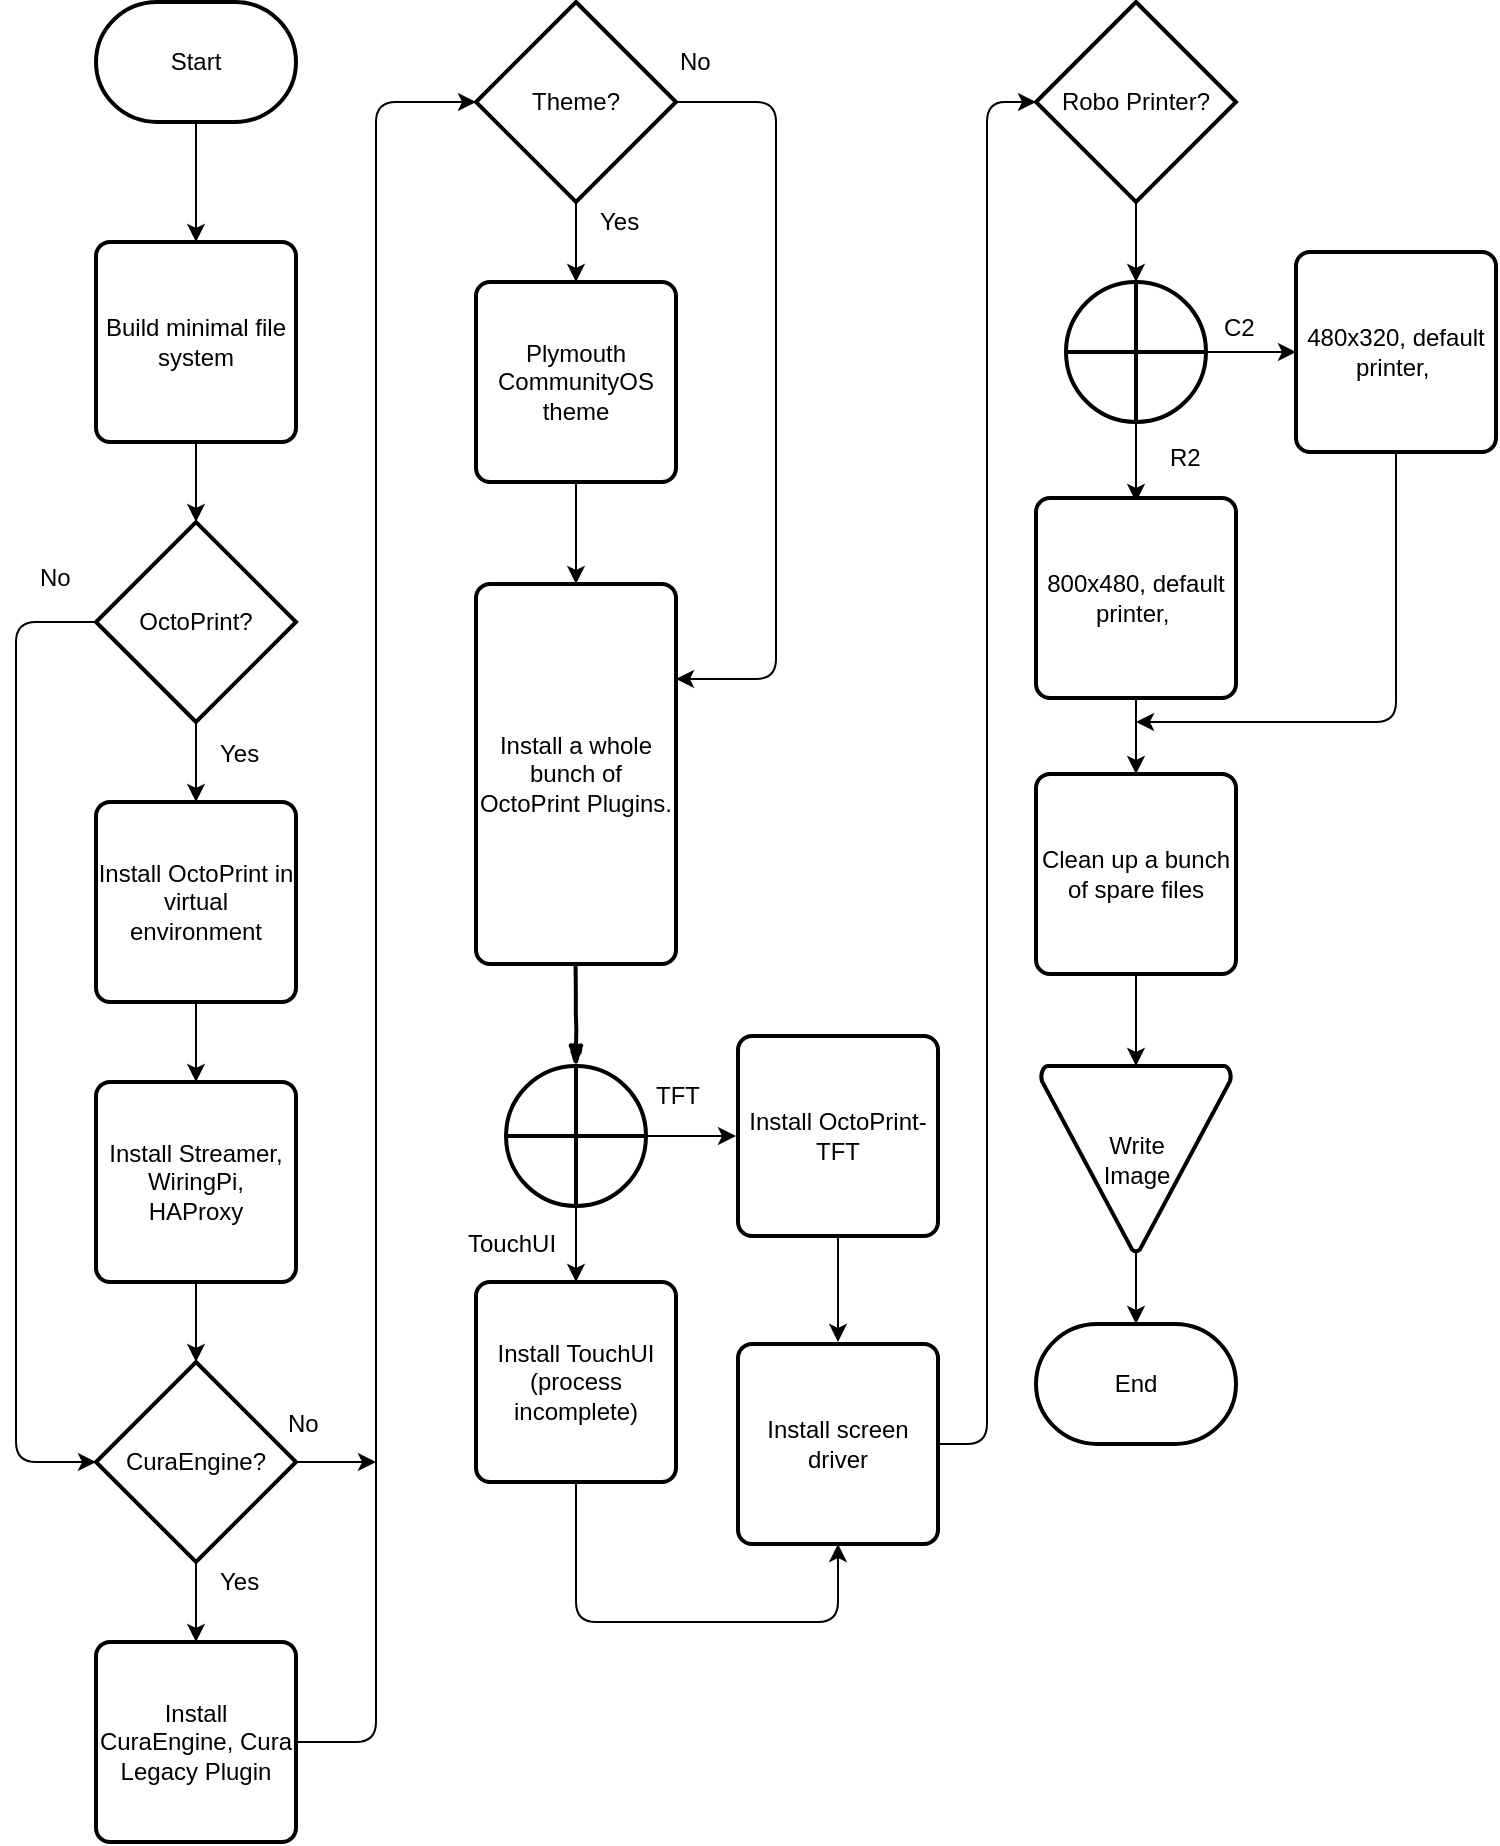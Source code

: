<mxfile type="github" version="10.7.5"><diagram id="B0gb_q2693bp2p9dGdMt" name="Page-1"><mxGraphModel grid="1" dx="765" dy="1819" gridSize="10" guides="1" tooltips="1" connect="1" arrows="1" fold="1" page="1" pageScale="1" pageWidth="850" pageHeight="1100" math="0" shadow="0"><root><mxCell id="0"/><mxCell id="1" parent="0"/><mxCell id="AOT9Lbsy4TjgBsjRvZiQ-1" style="strokeWidth=2;html=1;shape=mxgraph.flowchart.terminator;whiteSpace=wrap;" value="Start" parent="1" vertex="1"><mxGeometry width="100" height="60" as="geometry" y="40" x="120"/></mxCell><mxCell id="AOT9Lbsy4TjgBsjRvZiQ-3" style="strokeWidth=2;html=1;shape=mxgraph.flowchart.decision;whiteSpace=wrap;direction=west;rotation=0;" value="OctoPrint?" parent="1" vertex="1"><mxGeometry width="100" height="100" as="geometry" y="300" x="120"/></mxCell><mxCell id="AOT9Lbsy4TjgBsjRvZiQ-4" style="rounded=1;whiteSpace=wrap;html=1;absoluteArcSize=1;arcSize=14;strokeWidth=2;" value="Build minimal file system" parent="1" vertex="1"><mxGeometry width="100" height="100" as="geometry" y="160" x="120"/></mxCell><mxCell id="AOT9Lbsy4TjgBsjRvZiQ-6" style="endArrow=classic;html=1;exitX=0.5;exitY=1;exitDx=0;exitDy=0;" value="" parent="1" edge="1" source="AOT9Lbsy4TjgBsjRvZiQ-4"><mxGeometry width="50" height="50" as="geometry" relative="1"><mxPoint as="sourcePoint" y="470" x="120"/><mxPoint as="targetPoint" y="300" x="170"/></mxGeometry></mxCell><mxCell id="AOT9Lbsy4TjgBsjRvZiQ-7" style="endArrow=classic;html=1;exitX=0.5;exitY=1;exitDx=0;exitDy=0;exitPerimeter=0;" value="" parent="1" edge="1" source="AOT9Lbsy4TjgBsjRvZiQ-1"><mxGeometry width="50" height="50" as="geometry" relative="1"><mxPoint as="sourcePoint" y="480" x="120"/><mxPoint as="targetPoint" y="160" x="170"/></mxGeometry></mxCell><mxCell id="AOT9Lbsy4TjgBsjRvZiQ-8" target="AOT9Lbsy4TjgBsjRvZiQ-14" style="endArrow=classic;html=1;exitX=1;exitY=0.5;exitDx=0;exitDy=0;exitPerimeter=0;" value="" parent="1" edge="1" source="AOT9Lbsy4TjgBsjRvZiQ-3"><mxGeometry width="50" height="50" as="geometry" relative="1"><mxPoint as="sourcePoint" y="470" x="120"/><mxPoint as="targetPoint" y="610" x="220"/><Array as="points"><mxPoint y="350" x="80"/><mxPoint y="560" x="80"/><mxPoint y="770" x="80"/></Array></mxGeometry></mxCell><mxCell id="AOT9Lbsy4TjgBsjRvZiQ-9" style="endArrow=classic;html=1;exitX=0.5;exitY=0;exitDx=0;exitDy=0;exitPerimeter=0;" value="" parent="1" edge="1" source="AOT9Lbsy4TjgBsjRvZiQ-3"><mxGeometry width="50" height="50" as="geometry" relative="1"><mxPoint as="sourcePoint" y="470" x="120"/><mxPoint as="targetPoint" y="440" x="170"/></mxGeometry></mxCell><mxCell id="AOT9Lbsy4TjgBsjRvZiQ-11" style="rounded=1;whiteSpace=wrap;html=1;absoluteArcSize=1;arcSize=14;strokeWidth=2;" value="Install OctoPrint in virtual environment" parent="1" vertex="1"><mxGeometry width="100" height="100" as="geometry" y="440" x="120"/></mxCell><mxCell id="AOT9Lbsy4TjgBsjRvZiQ-12" style="endArrow=classic;html=1;exitX=0.5;exitY=1;exitDx=0;exitDy=0;" value="" parent="1" edge="1" source="AOT9Lbsy4TjgBsjRvZiQ-11"><mxGeometry width="50" height="50" as="geometry" relative="1"><mxPoint as="sourcePoint" y="690" x="120"/><mxPoint as="targetPoint" y="580" x="170"/></mxGeometry></mxCell><mxCell id="AOT9Lbsy4TjgBsjRvZiQ-13" style="rounded=1;whiteSpace=wrap;html=1;absoluteArcSize=1;arcSize=14;strokeWidth=2;" value="Install Streamer, WiringPi, HAProxy" parent="1" vertex="1"><mxGeometry width="100" height="100" as="geometry" y="580" x="120"/></mxCell><mxCell id="AOT9Lbsy4TjgBsjRvZiQ-14" style="strokeWidth=2;html=1;shape=mxgraph.flowchart.decision;whiteSpace=wrap;" value="CuraEngine?" parent="1" vertex="1"><mxGeometry width="100" height="100" as="geometry" y="720" x="120"/></mxCell><mxCell id="AOT9Lbsy4TjgBsjRvZiQ-15" target="AOT9Lbsy4TjgBsjRvZiQ-14" style="endArrow=classic;html=1;exitX=0.5;exitY=1;exitDx=0;exitDy=0;" value="" parent="1" edge="1" source="AOT9Lbsy4TjgBsjRvZiQ-13"><mxGeometry width="50" height="50" as="geometry" relative="1"><mxPoint as="sourcePoint" y="890" x="120"/><mxPoint as="targetPoint" y="840" x="170"/></mxGeometry></mxCell><mxCell id="AOT9Lbsy4TjgBsjRvZiQ-16" style="endArrow=classic;html=1;exitX=0.5;exitY=1;exitDx=0;exitDy=0;exitPerimeter=0;" value="" parent="1" edge="1" source="AOT9Lbsy4TjgBsjRvZiQ-14"><mxGeometry width="50" height="50" as="geometry" relative="1"><mxPoint as="sourcePoint" y="890" x="70"/><mxPoint as="targetPoint" y="860" x="170"/></mxGeometry></mxCell><mxCell id="AOT9Lbsy4TjgBsjRvZiQ-17" style="rounded=1;whiteSpace=wrap;html=1;absoluteArcSize=1;arcSize=14;strokeWidth=2;" value="Install CuraEngine, Cura Legacy Plugin" parent="1" vertex="1"><mxGeometry width="100" height="100" as="geometry" y="860" x="120"/></mxCell><mxCell id="AOT9Lbsy4TjgBsjRvZiQ-18" style="edgeStyle=elbowEdgeStyle;elbow=horizontal;endArrow=classic;html=1;exitX=1;exitY=0.5;exitDx=0;exitDy=0;" value="" parent="1" edge="1" source="AOT9Lbsy4TjgBsjRvZiQ-17"><mxGeometry width="50" height="50" as="geometry" relative="1"><mxPoint as="sourcePoint" y="1010" x="170"/><mxPoint as="targetPoint" y="90" x="310"/><Array as="points"><mxPoint y="550" x="260"/></Array></mxGeometry></mxCell><mxCell id="AOT9Lbsy4TjgBsjRvZiQ-22" style="text;html=1;resizable=0;points=[];autosize=1;align=left;verticalAlign=top;spacingTop=-4;" value="No&lt;br&gt;" parent="1" vertex="1"><mxGeometry width="30" height="20" as="geometry" y="318" x="90"/></mxCell><mxCell id="AOT9Lbsy4TjgBsjRvZiQ-24" style="text;html=1;resizable=0;points=[];autosize=1;align=left;verticalAlign=top;spacingTop=-4;" value="Yes" parent="1" vertex="1"><mxGeometry width="40" height="20" as="geometry" y="406" x="180"/></mxCell><mxCell id="AOT9Lbsy4TjgBsjRvZiQ-25" style="endArrow=classic;html=1;exitX=1;exitY=0.5;exitDx=0;exitDy=0;exitPerimeter=0;" value="" parent="1" edge="1" source="AOT9Lbsy4TjgBsjRvZiQ-14"><mxGeometry width="50" height="50" as="geometry" relative="1"><mxPoint as="sourcePoint" y="1030" x="70"/><mxPoint as="targetPoint" y="770" x="260"/></mxGeometry></mxCell><mxCell id="AOT9Lbsy4TjgBsjRvZiQ-27" style="text;html=1;resizable=0;points=[];autosize=1;align=left;verticalAlign=top;spacingTop=-4;" value="No&lt;br&gt;" parent="1" vertex="1"><mxGeometry width="30" height="20" as="geometry" y="741" x="214"/></mxCell><mxCell id="AOT9Lbsy4TjgBsjRvZiQ-28" style="text;html=1;resizable=0;points=[];autosize=1;align=left;verticalAlign=top;spacingTop=-4;" value="Yes" parent="1" vertex="1"><mxGeometry width="40" height="20" as="geometry" y="820" x="180"/></mxCell><mxCell id="AOT9Lbsy4TjgBsjRvZiQ-29" style="strokeWidth=2;html=1;shape=mxgraph.flowchart.decision;whiteSpace=wrap;" value="Theme?" parent="1" vertex="1"><mxGeometry width="100" height="100" as="geometry" y="40" x="310"/></mxCell><mxCell id="AOT9Lbsy4TjgBsjRvZiQ-32" target="AOT9Lbsy4TjgBsjRvZiQ-33" style="endArrow=classic;html=1;exitX=0.5;exitY=1;exitDx=0;exitDy=0;exitPerimeter=0;entryX=0.5;entryY=0;entryDx=0;entryDy=0;" value="" parent="1" edge="1" source="AOT9Lbsy4TjgBsjRvZiQ-29"><mxGeometry width="50" height="50" as="geometry" relative="1"><mxPoint as="sourcePoint" y="190" x="335"/><mxPoint as="targetPoint" y="190" x="360"/></mxGeometry></mxCell><mxCell id="AOT9Lbsy4TjgBsjRvZiQ-33" style="rounded=1;whiteSpace=wrap;html=1;absoluteArcSize=1;arcSize=14;strokeWidth=2;" value="Plymouth CommunityOS theme" parent="1" vertex="1"><mxGeometry width="100" height="100" as="geometry" y="180" x="310"/></mxCell><mxCell id="AOT9Lbsy4TjgBsjRvZiQ-34" style="rounded=1;whiteSpace=wrap;html=1;absoluteArcSize=1;arcSize=14;strokeWidth=2;" value="Install a whole bunch of OctoPrint Plugins." parent="1" vertex="1"><mxGeometry width="100" height="190" as="geometry" y="331" x="310"/></mxCell><mxCell id="AOT9Lbsy4TjgBsjRvZiQ-35" target="AOT9Lbsy4TjgBsjRvZiQ-34" style="endArrow=classic;html=1;exitX=0.5;exitY=1;exitDx=0;exitDy=0;" value="" parent="1" edge="1" source="AOT9Lbsy4TjgBsjRvZiQ-33"><mxGeometry width="50" height="50" as="geometry" relative="1"><mxPoint as="sourcePoint" y="1030" x="70"/><mxPoint as="targetPoint" y="980" x="120"/></mxGeometry></mxCell><mxCell id="AOT9Lbsy4TjgBsjRvZiQ-36" target="AOT9Lbsy4TjgBsjRvZiQ-34" style="edgeStyle=segmentEdgeStyle;endArrow=classic;html=1;exitX=1;exitY=0.5;exitDx=0;exitDy=0;exitPerimeter=0;entryX=1;entryY=0.25;entryDx=0;entryDy=0;" value="" parent="1" edge="1" source="AOT9Lbsy4TjgBsjRvZiQ-29"><mxGeometry width="50" height="50" as="geometry" relative="1"><mxPoint as="sourcePoint" y="110" x="410"/><mxPoint as="targetPoint" y="410" x="460"/><Array as="points"><mxPoint y="90" x="460"/><mxPoint y="379" x="460"/></Array></mxGeometry></mxCell><mxCell id="AOT9Lbsy4TjgBsjRvZiQ-41" style="text;html=1;resizable=0;points=[];autosize=1;align=left;verticalAlign=top;spacingTop=-4;" value="No&lt;br&gt;" parent="1" vertex="1"><mxGeometry width="30" height="20" as="geometry" y="60" x="410"/></mxCell><mxCell id="AOT9Lbsy4TjgBsjRvZiQ-42" style="text;html=1;resizable=0;points=[];autosize=1;align=left;verticalAlign=top;spacingTop=-4;" value="Yes&lt;br&gt;" parent="1" vertex="1"><mxGeometry width="40" height="20" as="geometry" y="140" x="370"/></mxCell><mxCell id="AOT9Lbsy4TjgBsjRvZiQ-46" style="verticalLabelPosition=bottom;verticalAlign=top;html=1;strokeWidth=2;shape=mxgraph.flowchart.summing_function;" value="" parent="1" vertex="1"><mxGeometry width="70" height="70" as="geometry" y="572" x="325"/></mxCell><mxCell id="AOT9Lbsy4TjgBsjRvZiQ-47" target="AOT9Lbsy4TjgBsjRvZiQ-46" style="rounded=0;comic=1;strokeWidth=2;endArrow=blockThin;html=1;fontFamily=Comic Sans MS;fontStyle=1;exitX=0.5;exitY=1;exitDx=0;exitDy=0;entryX=0.5;entryY=0;entryDx=0;entryDy=0;entryPerimeter=0;" value="" parent="1" edge="1" source="AOT9Lbsy4TjgBsjRvZiQ-34"><mxGeometry width="50" height="50" as="geometry" relative="1"><mxPoint as="sourcePoint" y="1190" x="140"/><mxPoint as="targetPoint" y="1140" x="190"/></mxGeometry></mxCell><mxCell id="AOT9Lbsy4TjgBsjRvZiQ-48" style="endArrow=classic;html=1;exitX=1;exitY=0.5;exitDx=0;exitDy=0;exitPerimeter=0;" value="" parent="1" edge="1" source="AOT9Lbsy4TjgBsjRvZiQ-46"><mxGeometry width="50" height="50" as="geometry" relative="1"><mxPoint as="sourcePoint" y="600" x="397"/><mxPoint as="targetPoint" y="607" x="440"/></mxGeometry></mxCell><mxCell id="AOT9Lbsy4TjgBsjRvZiQ-49" style="endArrow=classic;html=1;exitX=0.5;exitY=1;exitDx=0;exitDy=0;exitPerimeter=0;" value="" parent="1" edge="1" source="AOT9Lbsy4TjgBsjRvZiQ-46"><mxGeometry width="50" height="50" as="geometry" relative="1"><mxPoint as="sourcePoint" y="1190" x="140"/><mxPoint as="targetPoint" y="680" x="360"/></mxGeometry></mxCell><mxCell id="AOT9Lbsy4TjgBsjRvZiQ-50" style="text;html=1;resizable=0;points=[];autosize=1;align=left;verticalAlign=top;spacingTop=-4;" value="TFT" parent="1" vertex="1"><mxGeometry width="40" height="20" as="geometry" y="577" x="398"/></mxCell><mxCell id="AOT9Lbsy4TjgBsjRvZiQ-51" style="text;html=1;resizable=0;points=[];autosize=1;align=left;verticalAlign=top;spacingTop=-4;" value="TouchUI&lt;br&gt;" parent="1" vertex="1"><mxGeometry width="60" height="20" as="geometry" y="651" x="304"/></mxCell><mxCell id="AOT9Lbsy4TjgBsjRvZiQ-52" style="rounded=1;whiteSpace=wrap;html=1;absoluteArcSize=1;arcSize=14;strokeWidth=2;" value="Install TouchUI (process incomplete)" parent="1" vertex="1"><mxGeometry width="100" height="100" as="geometry" y="680" x="310"/></mxCell><mxCell id="AOT9Lbsy4TjgBsjRvZiQ-53" style="rounded=1;whiteSpace=wrap;html=1;absoluteArcSize=1;arcSize=14;strokeWidth=2;" value="Install OctoPrint-TFT" parent="1" vertex="1"><mxGeometry width="100" height="100" as="geometry" y="557" x="441"/></mxCell><mxCell id="AOT9Lbsy4TjgBsjRvZiQ-54" style="endArrow=classic;html=1;exitX=0.5;exitY=1;exitDx=0;exitDy=0;" value="" parent="1" edge="1" source="AOT9Lbsy4TjgBsjRvZiQ-53"><mxGeometry width="50" height="50" as="geometry" relative="1"><mxPoint as="sourcePoint" y="1190" x="140"/><mxPoint as="targetPoint" y="710" x="491"/></mxGeometry></mxCell><mxCell id="AOT9Lbsy4TjgBsjRvZiQ-55" target="AOT9Lbsy4TjgBsjRvZiQ-56" style="edgeStyle=segmentEdgeStyle;endArrow=classic;html=1;exitX=0.5;exitY=1;exitDx=0;exitDy=0;entryX=0.5;entryY=1;entryDx=0;entryDy=0;" value="" parent="1" edge="1" source="AOT9Lbsy4TjgBsjRvZiQ-52"><mxGeometry width="50" height="50" as="geometry" relative="1"><mxPoint as="sourcePoint" y="860" x="430"/><mxPoint as="targetPoint" y="800" x="500"/><Array as="points"><mxPoint y="850" x="360"/><mxPoint y="850" x="491"/></Array></mxGeometry></mxCell><mxCell id="AOT9Lbsy4TjgBsjRvZiQ-56" style="rounded=1;whiteSpace=wrap;html=1;absoluteArcSize=1;arcSize=14;strokeWidth=2;" value="Install screen driver" parent="1" vertex="1"><mxGeometry width="100" height="100" as="geometry" y="711" x="441"/></mxCell><mxCell id="AOT9Lbsy4TjgBsjRvZiQ-58" style="edgeStyle=elbowEdgeStyle;elbow=horizontal;endArrow=classic;html=1;exitX=1;exitY=0.5;exitDx=0;exitDy=0;" value="" parent="1" edge="1" source="AOT9Lbsy4TjgBsjRvZiQ-56"><mxGeometry width="50" height="50" as="geometry" relative="1"><mxPoint as="sourcePoint" y="780" x="540"/><mxPoint as="targetPoint" y="90" x="590"/></mxGeometry></mxCell><mxCell id="AOT9Lbsy4TjgBsjRvZiQ-61" style="edgeStyle=orthogonalEdgeStyle;rounded=0;orthogonalLoop=1;jettySize=auto;html=1;" value="" parent="1" edge="1" source="AOT9Lbsy4TjgBsjRvZiQ-59"><mxGeometry as="geometry" relative="1"><mxPoint as="targetPoint" y="180" x="640"/></mxGeometry></mxCell><mxCell id="AOT9Lbsy4TjgBsjRvZiQ-59" style="strokeWidth=2;html=1;shape=mxgraph.flowchart.decision;whiteSpace=wrap;" value="Robo Printer?" parent="1" vertex="1"><mxGeometry width="100" height="100" as="geometry" y="40" x="590"/></mxCell><mxCell id="AOT9Lbsy4TjgBsjRvZiQ-62" style="verticalLabelPosition=bottom;verticalAlign=top;html=1;strokeWidth=2;shape=mxgraph.flowchart.summing_function;" value="" parent="1" vertex="1"><mxGeometry width="70" height="70" as="geometry" y="180" x="605"/></mxCell><mxCell id="AOT9Lbsy4TjgBsjRvZiQ-63" style="endArrow=classic;html=1;exitX=0.5;exitY=1;exitDx=0;exitDy=0;exitPerimeter=0;" value="" parent="1" edge="1" source="AOT9Lbsy4TjgBsjRvZiQ-62"><mxGeometry width="50" height="50" as="geometry" relative="1"><mxPoint as="sourcePoint" y="300" x="610"/><mxPoint as="targetPoint" y="290" x="640"/></mxGeometry></mxCell><mxCell id="AOT9Lbsy4TjgBsjRvZiQ-64" style="endArrow=classic;html=1;exitX=1;exitY=0.5;exitDx=0;exitDy=0;exitPerimeter=0;" value="" parent="1" edge="1" source="AOT9Lbsy4TjgBsjRvZiQ-62"><mxGeometry width="50" height="50" as="geometry" relative="1"><mxPoint as="sourcePoint" y="240" x="680"/><mxPoint as="targetPoint" y="215" x="720"/></mxGeometry></mxCell><mxCell id="AOT9Lbsy4TjgBsjRvZiQ-65" style="text;html=1;resizable=0;points=[];autosize=1;align=left;verticalAlign=top;spacingTop=-4;" value="R2&lt;br&gt;" parent="1" vertex="1"><mxGeometry width="30" height="20" as="geometry" y="258" x="655"/></mxCell><mxCell id="AOT9Lbsy4TjgBsjRvZiQ-66" style="text;html=1;resizable=0;points=[];autosize=1;align=left;verticalAlign=top;spacingTop=-4;" value="C2&lt;br&gt;" parent="1" vertex="1"><mxGeometry width="30" height="20" as="geometry" y="193" x="682"/></mxCell><mxCell id="AOT9Lbsy4TjgBsjRvZiQ-72" target="AOT9Lbsy4TjgBsjRvZiQ-71" style="edgeStyle=orthogonalEdgeStyle;rounded=0;orthogonalLoop=1;jettySize=auto;html=1;" value="" parent="1" edge="1" source="AOT9Lbsy4TjgBsjRvZiQ-67"><mxGeometry as="geometry" relative="1"/></mxCell><mxCell id="AOT9Lbsy4TjgBsjRvZiQ-67" style="rounded=1;whiteSpace=wrap;html=1;absoluteArcSize=1;arcSize=14;strokeWidth=2;" value="800x480, default printer,&amp;nbsp;" parent="1" vertex="1"><mxGeometry width="100" height="100" as="geometry" y="288" x="590"/></mxCell><mxCell id="AOT9Lbsy4TjgBsjRvZiQ-68" style="rounded=1;whiteSpace=wrap;html=1;absoluteArcSize=1;arcSize=14;strokeWidth=2;" value="480x320, default printer,&amp;nbsp;" parent="1" vertex="1"><mxGeometry width="100" height="100" as="geometry" y="165" x="720"/></mxCell><mxCell id="AOT9Lbsy4TjgBsjRvZiQ-69" style="edgeStyle=segmentEdgeStyle;endArrow=classic;html=1;exitX=0.5;exitY=1;exitDx=0;exitDy=0;" value="" parent="1" edge="1" source="AOT9Lbsy4TjgBsjRvZiQ-68"><mxGeometry width="50" height="50" as="geometry" relative="1"><mxPoint as="sourcePoint" y="450" x="740"/><mxPoint as="targetPoint" y="400" x="640"/><Array as="points"><mxPoint y="400" x="770"/></Array></mxGeometry></mxCell><mxCell id="AOT9Lbsy4TjgBsjRvZiQ-70" style="strokeWidth=2;html=1;shape=mxgraph.flowchart.terminator;whiteSpace=wrap;" value="End&lt;br&gt;" parent="1" vertex="1"><mxGeometry width="100" height="60" as="geometry" y="701" x="590"/></mxCell><mxCell id="AOT9Lbsy4TjgBsjRvZiQ-74" target="AOT9Lbsy4TjgBsjRvZiQ-73" style="edgeStyle=orthogonalEdgeStyle;rounded=0;orthogonalLoop=1;jettySize=auto;html=1;" value="" parent="1" edge="1" source="AOT9Lbsy4TjgBsjRvZiQ-71"><mxGeometry as="geometry" relative="1"/></mxCell><mxCell id="AOT9Lbsy4TjgBsjRvZiQ-71" style="rounded=1;whiteSpace=wrap;html=1;absoluteArcSize=1;arcSize=14;strokeWidth=2;" value="Clean up a bunch of spare files" parent="1" vertex="1"><mxGeometry width="100" height="100" as="geometry" y="426" x="590"/></mxCell><mxCell id="AOT9Lbsy4TjgBsjRvZiQ-75" target="AOT9Lbsy4TjgBsjRvZiQ-70" style="edgeStyle=orthogonalEdgeStyle;rounded=0;orthogonalLoop=1;jettySize=auto;html=1;" value="" parent="1" edge="1" source="AOT9Lbsy4TjgBsjRvZiQ-73"><mxGeometry as="geometry" relative="1"/></mxCell><mxCell id="AOT9Lbsy4TjgBsjRvZiQ-73" style="strokeWidth=2;html=1;shape=mxgraph.flowchart.merge_or_storage;whiteSpace=wrap;" value="Write&lt;br&gt;Image" parent="1" vertex="1"><mxGeometry width="95" height="93" as="geometry" y="572" x="592.5"/></mxCell></root></mxGraphModel></diagram></mxfile>